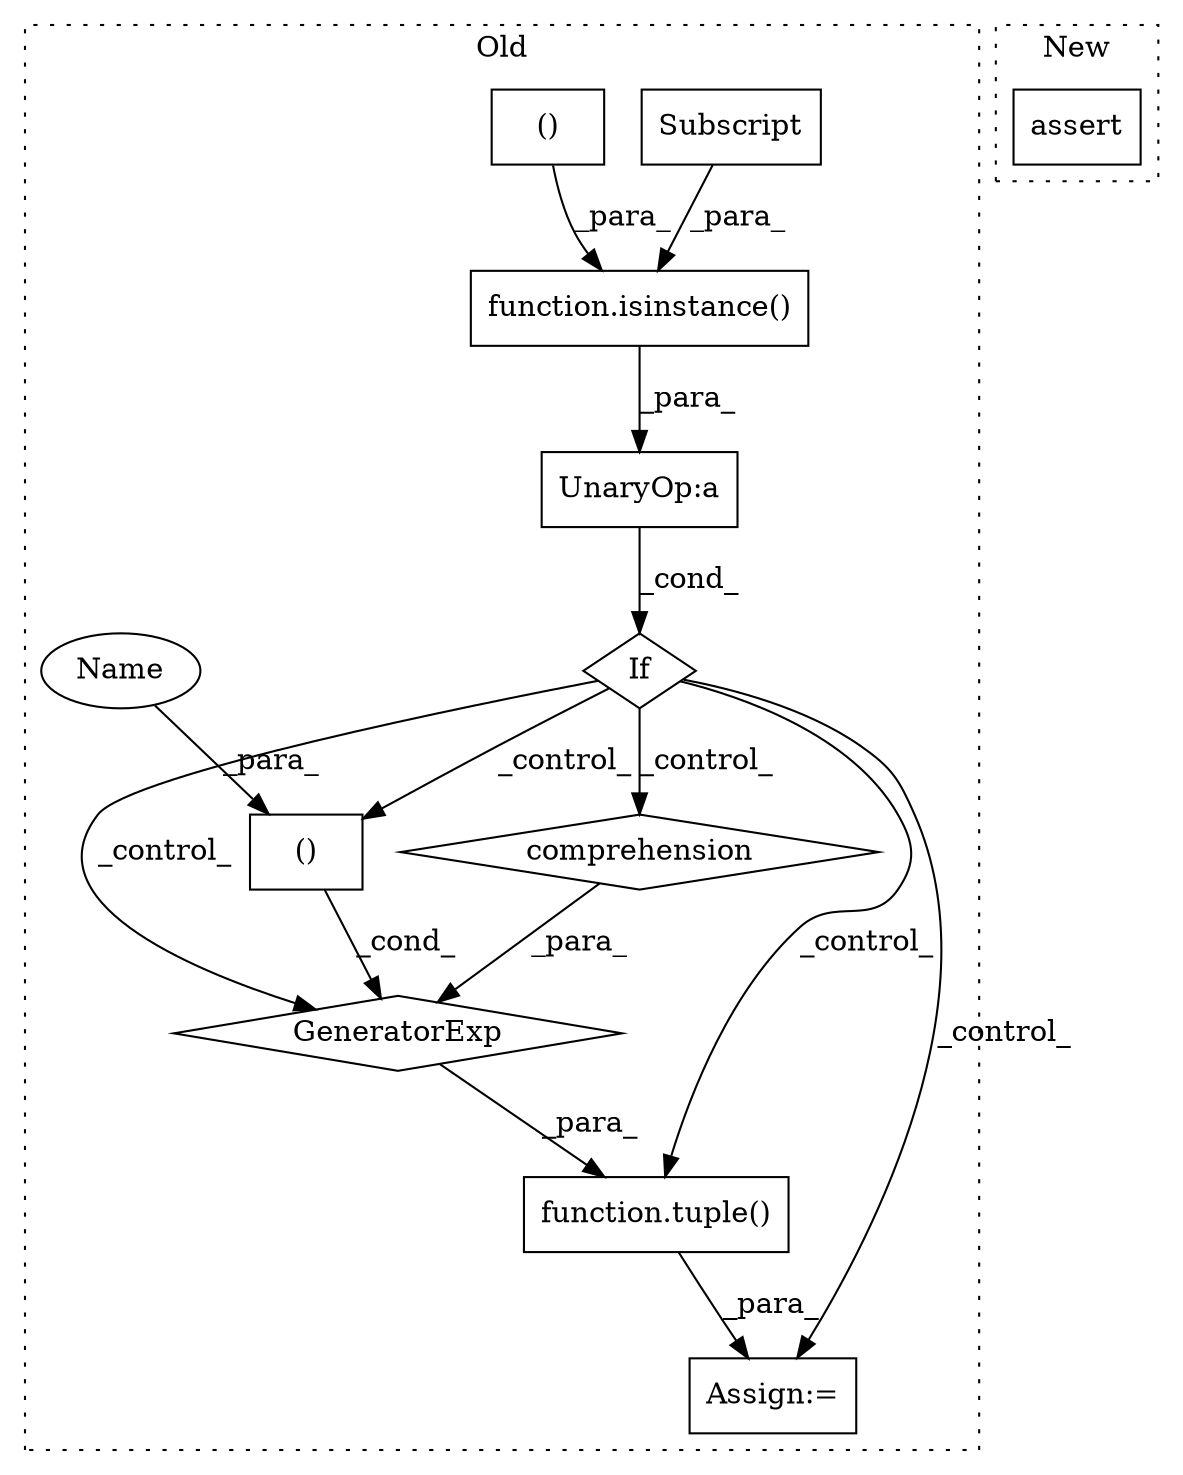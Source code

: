 digraph G {
subgraph cluster0 {
1 [label="function.isinstance()" a="75" s="4559,4593" l="11,1" shape="box"];
3 [label="If" a="96" s="4552" l="3" shape="diamond"];
4 [label="Assign:=" a="68" s="4613" l="3" shape="box"];
5 [label="UnaryOp:a" a="61" s="4555" l="39" shape="box"];
6 [label="comprehension" a="45" s="4627" l="3" shape="diamond"];
7 [label="()" a="54" s="4624" l="0" shape="box"];
8 [label="Subscript" a="63" s="4570,0" l="8,0" shape="box"];
9 [label="()" a="54" s="4585" l="7" shape="box"];
10 [label="function.tuple()" a="75" s="4616,4623" l="6,19" shape="box"];
11 [label="GeneratorExp" a="55" s="4622" l="1" shape="diamond"];
12 [label="Name" a="87" s="4623" l="1" shape="ellipse"];
label = "Old";
style="dotted";
}
subgraph cluster1 {
2 [label="assert" a="65" s="4725" l="7" shape="box"];
label = "New";
style="dotted";
}
1 -> 5 [label="_para_"];
3 -> 4 [label="_control_"];
3 -> 7 [label="_control_"];
3 -> 6 [label="_control_"];
3 -> 11 [label="_control_"];
3 -> 10 [label="_control_"];
5 -> 3 [label="_cond_"];
6 -> 11 [label="_para_"];
7 -> 11 [label="_cond_"];
8 -> 1 [label="_para_"];
9 -> 1 [label="_para_"];
10 -> 4 [label="_para_"];
11 -> 10 [label="_para_"];
12 -> 7 [label="_para_"];
}